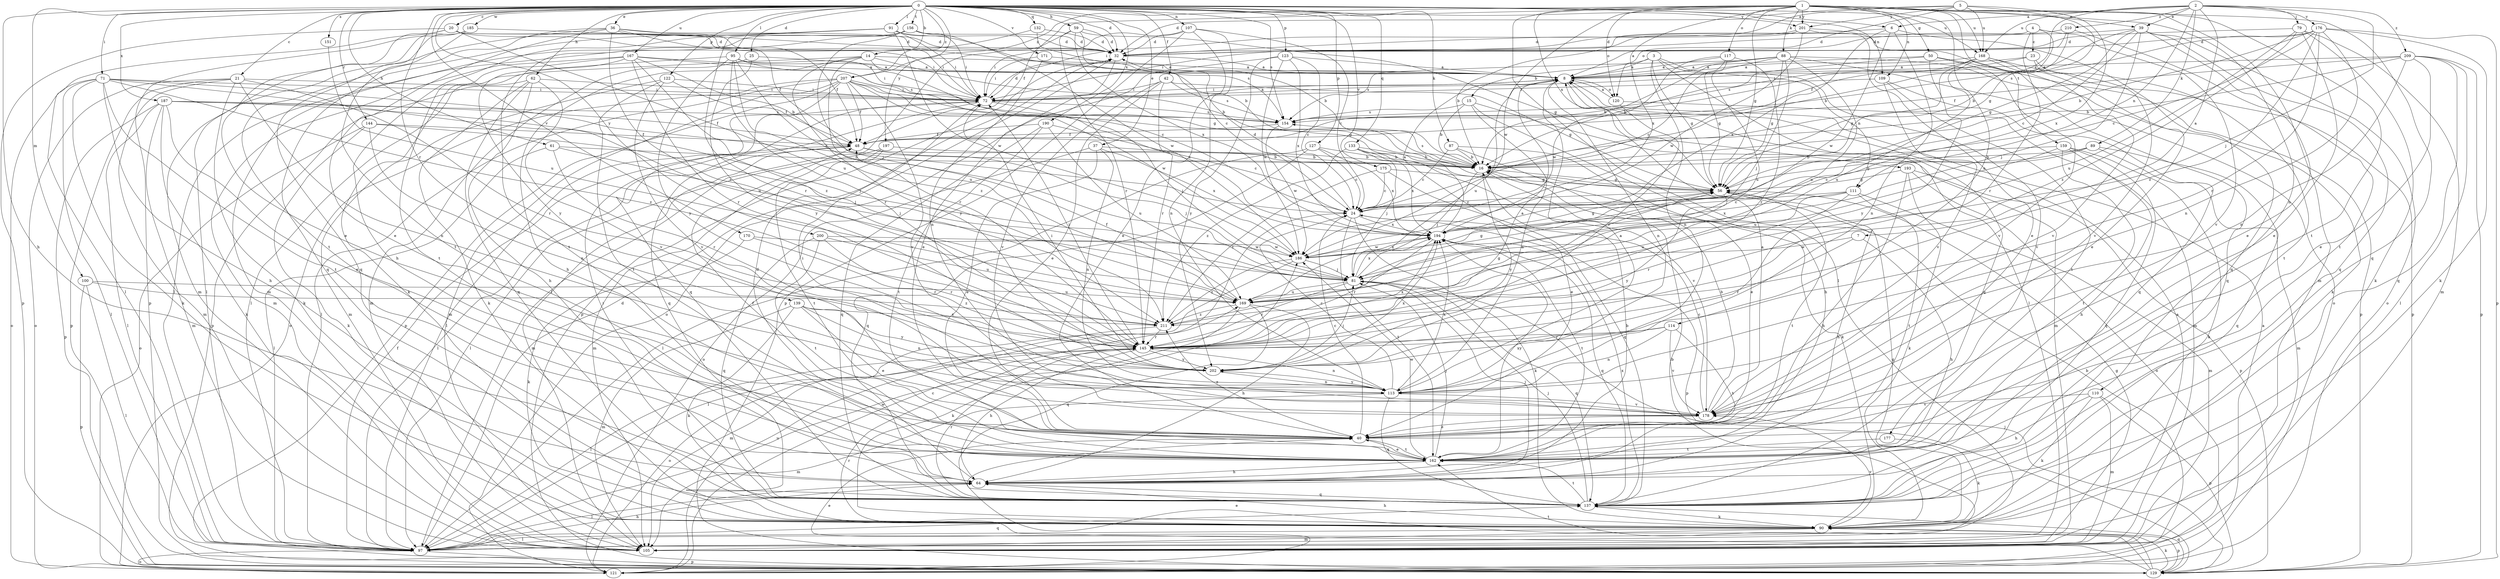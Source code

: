 strict digraph  {
0;
1;
2;
3;
4;
5;
6;
7;
8;
14;
15;
16;
20;
21;
23;
24;
25;
32;
36;
37;
39;
40;
42;
48;
50;
56;
59;
61;
62;
64;
71;
72;
79;
81;
87;
88;
89;
90;
91;
95;
97;
100;
105;
107;
109;
110;
111;
113;
114;
117;
120;
121;
122;
123;
127;
129;
132;
133;
137;
139;
144;
145;
151;
154;
156;
159;
162;
167;
168;
169;
170;
171;
175;
176;
177;
178;
185;
186;
187;
190;
193;
194;
197;
200;
201;
202;
207;
209;
210;
211;
0 -> 6  [label=a];
0 -> 14  [label=b];
0 -> 20  [label=c];
0 -> 21  [label=c];
0 -> 25  [label=d];
0 -> 32  [label=d];
0 -> 36  [label=e];
0 -> 37  [label=e];
0 -> 42  [label=f];
0 -> 59  [label=h];
0 -> 61  [label=h];
0 -> 62  [label=h];
0 -> 64  [label=h];
0 -> 71  [label=i];
0 -> 87  [label=k];
0 -> 91  [label=l];
0 -> 95  [label=l];
0 -> 100  [label=m];
0 -> 107  [label=n];
0 -> 109  [label=n];
0 -> 122  [label=p];
0 -> 123  [label=p];
0 -> 127  [label=p];
0 -> 132  [label=q];
0 -> 133  [label=q];
0 -> 139  [label=r];
0 -> 144  [label=r];
0 -> 151  [label=s];
0 -> 154  [label=s];
0 -> 156  [label=t];
0 -> 167  [label=u];
0 -> 168  [label=u];
0 -> 170  [label=v];
0 -> 171  [label=v];
0 -> 175  [label=v];
0 -> 185  [label=w];
0 -> 187  [label=x];
0 -> 190  [label=x];
0 -> 197  [label=y];
0 -> 200  [label=y];
0 -> 201  [label=y];
0 -> 207  [label=z];
1 -> 39  [label=e];
1 -> 48  [label=f];
1 -> 50  [label=g];
1 -> 56  [label=g];
1 -> 88  [label=k];
1 -> 97  [label=l];
1 -> 105  [label=m];
1 -> 109  [label=n];
1 -> 110  [label=n];
1 -> 114  [label=o];
1 -> 117  [label=o];
1 -> 120  [label=o];
1 -> 137  [label=q];
1 -> 159  [label=t];
1 -> 162  [label=t];
1 -> 168  [label=u];
1 -> 186  [label=w];
1 -> 193  [label=x];
1 -> 194  [label=x];
1 -> 201  [label=y];
1 -> 207  [label=z];
2 -> 6  [label=a];
2 -> 7  [label=a];
2 -> 39  [label=e];
2 -> 79  [label=j];
2 -> 81  [label=j];
2 -> 89  [label=k];
2 -> 111  [label=n];
2 -> 154  [label=s];
2 -> 168  [label=u];
2 -> 176  [label=v];
2 -> 209  [label=z];
2 -> 210  [label=z];
3 -> 8  [label=a];
3 -> 15  [label=b];
3 -> 56  [label=g];
3 -> 97  [label=l];
3 -> 111  [label=n];
3 -> 113  [label=n];
3 -> 177  [label=v];
4 -> 16  [label=b];
4 -> 23  [label=c];
4 -> 72  [label=i];
4 -> 145  [label=r];
4 -> 178  [label=v];
5 -> 32  [label=d];
5 -> 56  [label=g];
5 -> 72  [label=i];
5 -> 120  [label=o];
5 -> 168  [label=u];
5 -> 194  [label=x];
5 -> 201  [label=y];
6 -> 32  [label=d];
6 -> 113  [label=n];
6 -> 137  [label=q];
6 -> 186  [label=w];
6 -> 194  [label=x];
7 -> 64  [label=h];
7 -> 145  [label=r];
7 -> 186  [label=w];
8 -> 72  [label=i];
8 -> 113  [label=n];
8 -> 120  [label=o];
8 -> 137  [label=q];
8 -> 169  [label=u];
14 -> 8  [label=a];
14 -> 16  [label=b];
14 -> 56  [label=g];
14 -> 64  [label=h];
14 -> 97  [label=l];
14 -> 145  [label=r];
14 -> 202  [label=y];
15 -> 16  [label=b];
15 -> 64  [label=h];
15 -> 105  [label=m];
15 -> 113  [label=n];
15 -> 154  [label=s];
16 -> 56  [label=g];
16 -> 81  [label=j];
16 -> 154  [label=s];
16 -> 202  [label=y];
20 -> 32  [label=d];
20 -> 40  [label=e];
20 -> 48  [label=f];
20 -> 72  [label=i];
20 -> 97  [label=l];
20 -> 129  [label=p];
20 -> 169  [label=u];
21 -> 72  [label=i];
21 -> 90  [label=k];
21 -> 105  [label=m];
21 -> 113  [label=n];
21 -> 121  [label=o];
21 -> 129  [label=p];
21 -> 145  [label=r];
23 -> 8  [label=a];
23 -> 154  [label=s];
23 -> 162  [label=t];
23 -> 178  [label=v];
24 -> 32  [label=d];
24 -> 90  [label=k];
24 -> 129  [label=p];
24 -> 162  [label=t];
24 -> 194  [label=x];
25 -> 8  [label=a];
25 -> 105  [label=m];
25 -> 202  [label=y];
32 -> 8  [label=a];
32 -> 40  [label=e];
32 -> 129  [label=p];
36 -> 32  [label=d];
36 -> 40  [label=e];
36 -> 48  [label=f];
36 -> 72  [label=i];
36 -> 105  [label=m];
36 -> 154  [label=s];
36 -> 162  [label=t];
36 -> 211  [label=z];
37 -> 16  [label=b];
37 -> 40  [label=e];
37 -> 113  [label=n];
37 -> 121  [label=o];
37 -> 194  [label=x];
39 -> 24  [label=c];
39 -> 32  [label=d];
39 -> 40  [label=e];
39 -> 48  [label=f];
39 -> 56  [label=g];
39 -> 81  [label=j];
39 -> 121  [label=o];
39 -> 137  [label=q];
40 -> 24  [label=c];
40 -> 162  [label=t];
40 -> 211  [label=z];
42 -> 40  [label=e];
42 -> 56  [label=g];
42 -> 72  [label=i];
42 -> 145  [label=r];
42 -> 154  [label=s];
42 -> 178  [label=v];
48 -> 16  [label=b];
48 -> 81  [label=j];
48 -> 97  [label=l];
48 -> 105  [label=m];
50 -> 8  [label=a];
50 -> 16  [label=b];
50 -> 129  [label=p];
50 -> 178  [label=v];
50 -> 202  [label=y];
56 -> 24  [label=c];
56 -> 64  [label=h];
56 -> 162  [label=t];
56 -> 202  [label=y];
59 -> 24  [label=c];
59 -> 32  [label=d];
59 -> 56  [label=g];
59 -> 97  [label=l];
59 -> 145  [label=r];
59 -> 194  [label=x];
61 -> 16  [label=b];
61 -> 81  [label=j];
61 -> 97  [label=l];
61 -> 145  [label=r];
62 -> 64  [label=h];
62 -> 72  [label=i];
62 -> 90  [label=k];
62 -> 129  [label=p];
62 -> 137  [label=q];
62 -> 178  [label=v];
64 -> 16  [label=b];
64 -> 32  [label=d];
64 -> 81  [label=j];
64 -> 97  [label=l];
64 -> 137  [label=q];
71 -> 24  [label=c];
71 -> 64  [label=h];
71 -> 72  [label=i];
71 -> 90  [label=k];
71 -> 97  [label=l];
71 -> 121  [label=o];
71 -> 162  [label=t];
71 -> 169  [label=u];
71 -> 211  [label=z];
72 -> 8  [label=a];
72 -> 32  [label=d];
72 -> 81  [label=j];
72 -> 97  [label=l];
72 -> 137  [label=q];
72 -> 154  [label=s];
79 -> 32  [label=d];
79 -> 40  [label=e];
79 -> 90  [label=k];
79 -> 105  [label=m];
79 -> 169  [label=u];
79 -> 211  [label=z];
81 -> 56  [label=g];
81 -> 137  [label=q];
81 -> 145  [label=r];
81 -> 169  [label=u];
81 -> 194  [label=x];
87 -> 16  [label=b];
87 -> 24  [label=c];
87 -> 40  [label=e];
87 -> 90  [label=k];
88 -> 8  [label=a];
88 -> 16  [label=b];
88 -> 24  [label=c];
88 -> 56  [label=g];
88 -> 81  [label=j];
88 -> 90  [label=k];
88 -> 137  [label=q];
88 -> 154  [label=s];
88 -> 169  [label=u];
89 -> 16  [label=b];
89 -> 24  [label=c];
89 -> 56  [label=g];
89 -> 105  [label=m];
89 -> 137  [label=q];
90 -> 56  [label=g];
90 -> 64  [label=h];
90 -> 97  [label=l];
90 -> 105  [label=m];
90 -> 129  [label=p];
90 -> 178  [label=v];
91 -> 16  [label=b];
91 -> 32  [label=d];
91 -> 64  [label=h];
91 -> 72  [label=i];
91 -> 137  [label=q];
91 -> 145  [label=r];
91 -> 186  [label=w];
95 -> 8  [label=a];
95 -> 24  [label=c];
95 -> 72  [label=i];
95 -> 90  [label=k];
95 -> 145  [label=r];
95 -> 169  [label=u];
95 -> 202  [label=y];
95 -> 211  [label=z];
97 -> 16  [label=b];
97 -> 32  [label=d];
97 -> 48  [label=f];
97 -> 56  [label=g];
97 -> 64  [label=h];
97 -> 121  [label=o];
97 -> 129  [label=p];
97 -> 137  [label=q];
97 -> 186  [label=w];
100 -> 97  [label=l];
100 -> 129  [label=p];
100 -> 169  [label=u];
100 -> 211  [label=z];
105 -> 8  [label=a];
107 -> 24  [label=c];
107 -> 32  [label=d];
107 -> 40  [label=e];
107 -> 72  [label=i];
107 -> 113  [label=n];
107 -> 129  [label=p];
109 -> 72  [label=i];
109 -> 137  [label=q];
109 -> 162  [label=t];
109 -> 178  [label=v];
110 -> 64  [label=h];
110 -> 90  [label=k];
110 -> 105  [label=m];
110 -> 129  [label=p];
110 -> 178  [label=v];
111 -> 24  [label=c];
111 -> 105  [label=m];
111 -> 145  [label=r];
111 -> 162  [label=t];
111 -> 169  [label=u];
111 -> 194  [label=x];
113 -> 8  [label=a];
113 -> 24  [label=c];
113 -> 105  [label=m];
113 -> 137  [label=q];
113 -> 178  [label=v];
113 -> 194  [label=x];
113 -> 202  [label=y];
114 -> 113  [label=n];
114 -> 145  [label=r];
114 -> 162  [label=t];
114 -> 178  [label=v];
114 -> 202  [label=y];
117 -> 8  [label=a];
117 -> 56  [label=g];
117 -> 145  [label=r];
117 -> 169  [label=u];
117 -> 186  [label=w];
120 -> 8  [label=a];
120 -> 105  [label=m];
120 -> 145  [label=r];
121 -> 8  [label=a];
121 -> 16  [label=b];
121 -> 24  [label=c];
121 -> 40  [label=e];
121 -> 169  [label=u];
122 -> 48  [label=f];
122 -> 72  [label=i];
122 -> 105  [label=m];
122 -> 162  [label=t];
122 -> 178  [label=v];
123 -> 8  [label=a];
123 -> 24  [label=c];
123 -> 121  [label=o];
123 -> 186  [label=w];
123 -> 194  [label=x];
123 -> 202  [label=y];
127 -> 16  [label=b];
127 -> 24  [label=c];
127 -> 97  [label=l];
127 -> 137  [label=q];
127 -> 194  [label=x];
129 -> 40  [label=e];
129 -> 81  [label=j];
129 -> 90  [label=k];
129 -> 137  [label=q];
129 -> 145  [label=r];
129 -> 162  [label=t];
132 -> 16  [label=b];
132 -> 32  [label=d];
132 -> 97  [label=l];
133 -> 16  [label=b];
133 -> 40  [label=e];
133 -> 81  [label=j];
133 -> 178  [label=v];
133 -> 194  [label=x];
133 -> 211  [label=z];
137 -> 72  [label=i];
137 -> 81  [label=j];
137 -> 90  [label=k];
137 -> 145  [label=r];
137 -> 162  [label=t];
137 -> 194  [label=x];
139 -> 40  [label=e];
139 -> 90  [label=k];
139 -> 105  [label=m];
139 -> 113  [label=n];
139 -> 202  [label=y];
139 -> 211  [label=z];
144 -> 48  [label=f];
144 -> 81  [label=j];
144 -> 90  [label=k];
144 -> 113  [label=n];
144 -> 121  [label=o];
145 -> 8  [label=a];
145 -> 64  [label=h];
145 -> 72  [label=i];
145 -> 97  [label=l];
145 -> 113  [label=n];
145 -> 121  [label=o];
145 -> 194  [label=x];
145 -> 202  [label=y];
151 -> 169  [label=u];
154 -> 48  [label=f];
154 -> 186  [label=w];
156 -> 32  [label=d];
156 -> 72  [label=i];
156 -> 81  [label=j];
156 -> 105  [label=m];
156 -> 162  [label=t];
156 -> 186  [label=w];
159 -> 16  [label=b];
159 -> 64  [label=h];
159 -> 90  [label=k];
159 -> 137  [label=q];
159 -> 162  [label=t];
159 -> 169  [label=u];
162 -> 40  [label=e];
162 -> 48  [label=f];
162 -> 64  [label=h];
162 -> 81  [label=j];
162 -> 186  [label=w];
162 -> 194  [label=x];
167 -> 8  [label=a];
167 -> 16  [label=b];
167 -> 105  [label=m];
167 -> 145  [label=r];
167 -> 154  [label=s];
167 -> 162  [label=t];
167 -> 202  [label=y];
167 -> 211  [label=z];
168 -> 8  [label=a];
168 -> 40  [label=e];
168 -> 56  [label=g];
168 -> 72  [label=i];
168 -> 129  [label=p];
168 -> 169  [label=u];
168 -> 178  [label=v];
169 -> 48  [label=f];
169 -> 64  [label=h];
169 -> 90  [label=k];
169 -> 137  [label=q];
169 -> 211  [label=z];
170 -> 90  [label=k];
170 -> 145  [label=r];
170 -> 186  [label=w];
171 -> 8  [label=a];
171 -> 72  [label=i];
171 -> 113  [label=n];
175 -> 24  [label=c];
175 -> 56  [label=g];
175 -> 137  [label=q];
175 -> 211  [label=z];
176 -> 16  [label=b];
176 -> 24  [label=c];
176 -> 32  [label=d];
176 -> 90  [label=k];
176 -> 113  [label=n];
176 -> 129  [label=p];
176 -> 145  [label=r];
176 -> 154  [label=s];
176 -> 211  [label=z];
177 -> 90  [label=k];
177 -> 162  [label=t];
178 -> 8  [label=a];
178 -> 16  [label=b];
178 -> 24  [label=c];
178 -> 40  [label=e];
178 -> 72  [label=i];
185 -> 32  [label=d];
185 -> 97  [label=l];
185 -> 129  [label=p];
185 -> 137  [label=q];
185 -> 162  [label=t];
186 -> 81  [label=j];
186 -> 97  [label=l];
186 -> 194  [label=x];
186 -> 211  [label=z];
187 -> 40  [label=e];
187 -> 48  [label=f];
187 -> 81  [label=j];
187 -> 90  [label=k];
187 -> 97  [label=l];
187 -> 105  [label=m];
187 -> 129  [label=p];
187 -> 154  [label=s];
190 -> 24  [label=c];
190 -> 48  [label=f];
190 -> 137  [label=q];
190 -> 162  [label=t];
190 -> 169  [label=u];
193 -> 56  [label=g];
193 -> 64  [label=h];
193 -> 90  [label=k];
193 -> 121  [label=o];
193 -> 129  [label=p];
194 -> 8  [label=a];
194 -> 56  [label=g];
194 -> 137  [label=q];
194 -> 145  [label=r];
194 -> 162  [label=t];
194 -> 186  [label=w];
197 -> 16  [label=b];
197 -> 97  [label=l];
197 -> 105  [label=m];
197 -> 162  [label=t];
200 -> 137  [label=q];
200 -> 145  [label=r];
200 -> 162  [label=t];
200 -> 169  [label=u];
200 -> 186  [label=w];
201 -> 16  [label=b];
201 -> 32  [label=d];
201 -> 40  [label=e];
201 -> 121  [label=o];
201 -> 186  [label=w];
202 -> 72  [label=i];
202 -> 81  [label=j];
202 -> 113  [label=n];
202 -> 194  [label=x];
207 -> 48  [label=f];
207 -> 56  [label=g];
207 -> 72  [label=i];
207 -> 97  [label=l];
207 -> 105  [label=m];
207 -> 121  [label=o];
207 -> 129  [label=p];
207 -> 137  [label=q];
207 -> 178  [label=v];
207 -> 186  [label=w];
207 -> 194  [label=x];
209 -> 8  [label=a];
209 -> 16  [label=b];
209 -> 40  [label=e];
209 -> 48  [label=f];
209 -> 97  [label=l];
209 -> 113  [label=n];
209 -> 129  [label=p];
209 -> 137  [label=q];
210 -> 8  [label=a];
210 -> 16  [label=b];
210 -> 32  [label=d];
210 -> 162  [label=t];
211 -> 56  [label=g];
211 -> 105  [label=m];
211 -> 145  [label=r];
}
